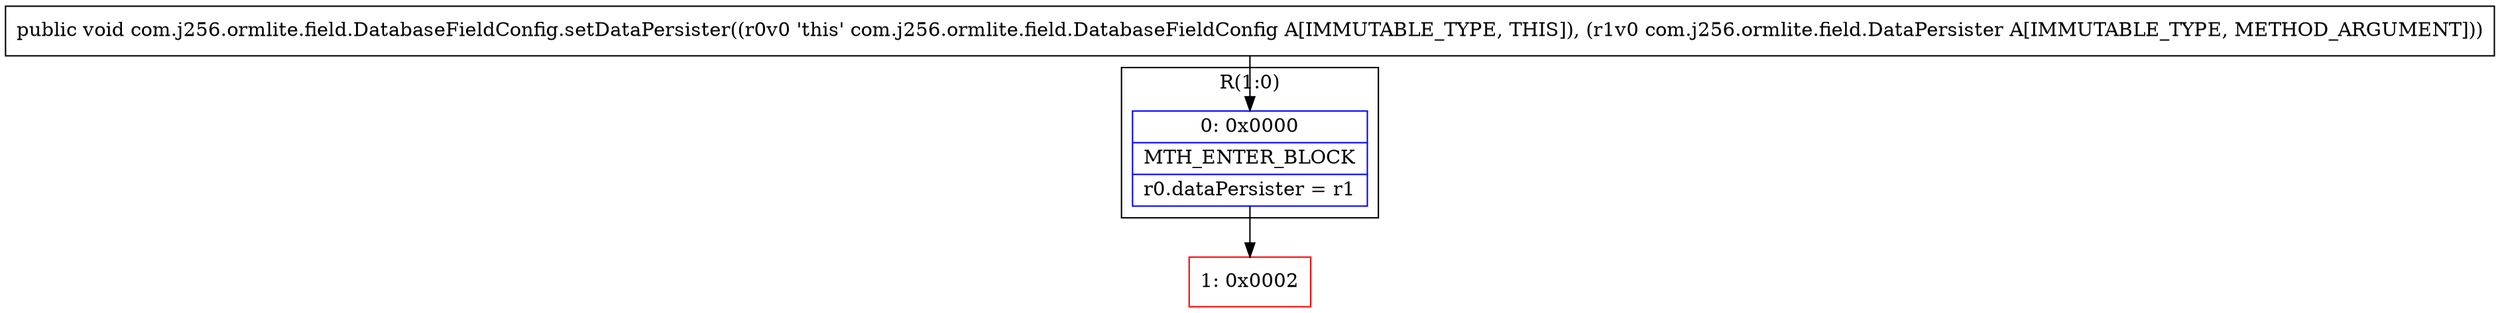 digraph "CFG forcom.j256.ormlite.field.DatabaseFieldConfig.setDataPersister(Lcom\/j256\/ormlite\/field\/DataPersister;)V" {
subgraph cluster_Region_98692314 {
label = "R(1:0)";
node [shape=record,color=blue];
Node_0 [shape=record,label="{0\:\ 0x0000|MTH_ENTER_BLOCK\l|r0.dataPersister = r1\l}"];
}
Node_1 [shape=record,color=red,label="{1\:\ 0x0002}"];
MethodNode[shape=record,label="{public void com.j256.ormlite.field.DatabaseFieldConfig.setDataPersister((r0v0 'this' com.j256.ormlite.field.DatabaseFieldConfig A[IMMUTABLE_TYPE, THIS]), (r1v0 com.j256.ormlite.field.DataPersister A[IMMUTABLE_TYPE, METHOD_ARGUMENT])) }"];
MethodNode -> Node_0;
Node_0 -> Node_1;
}

